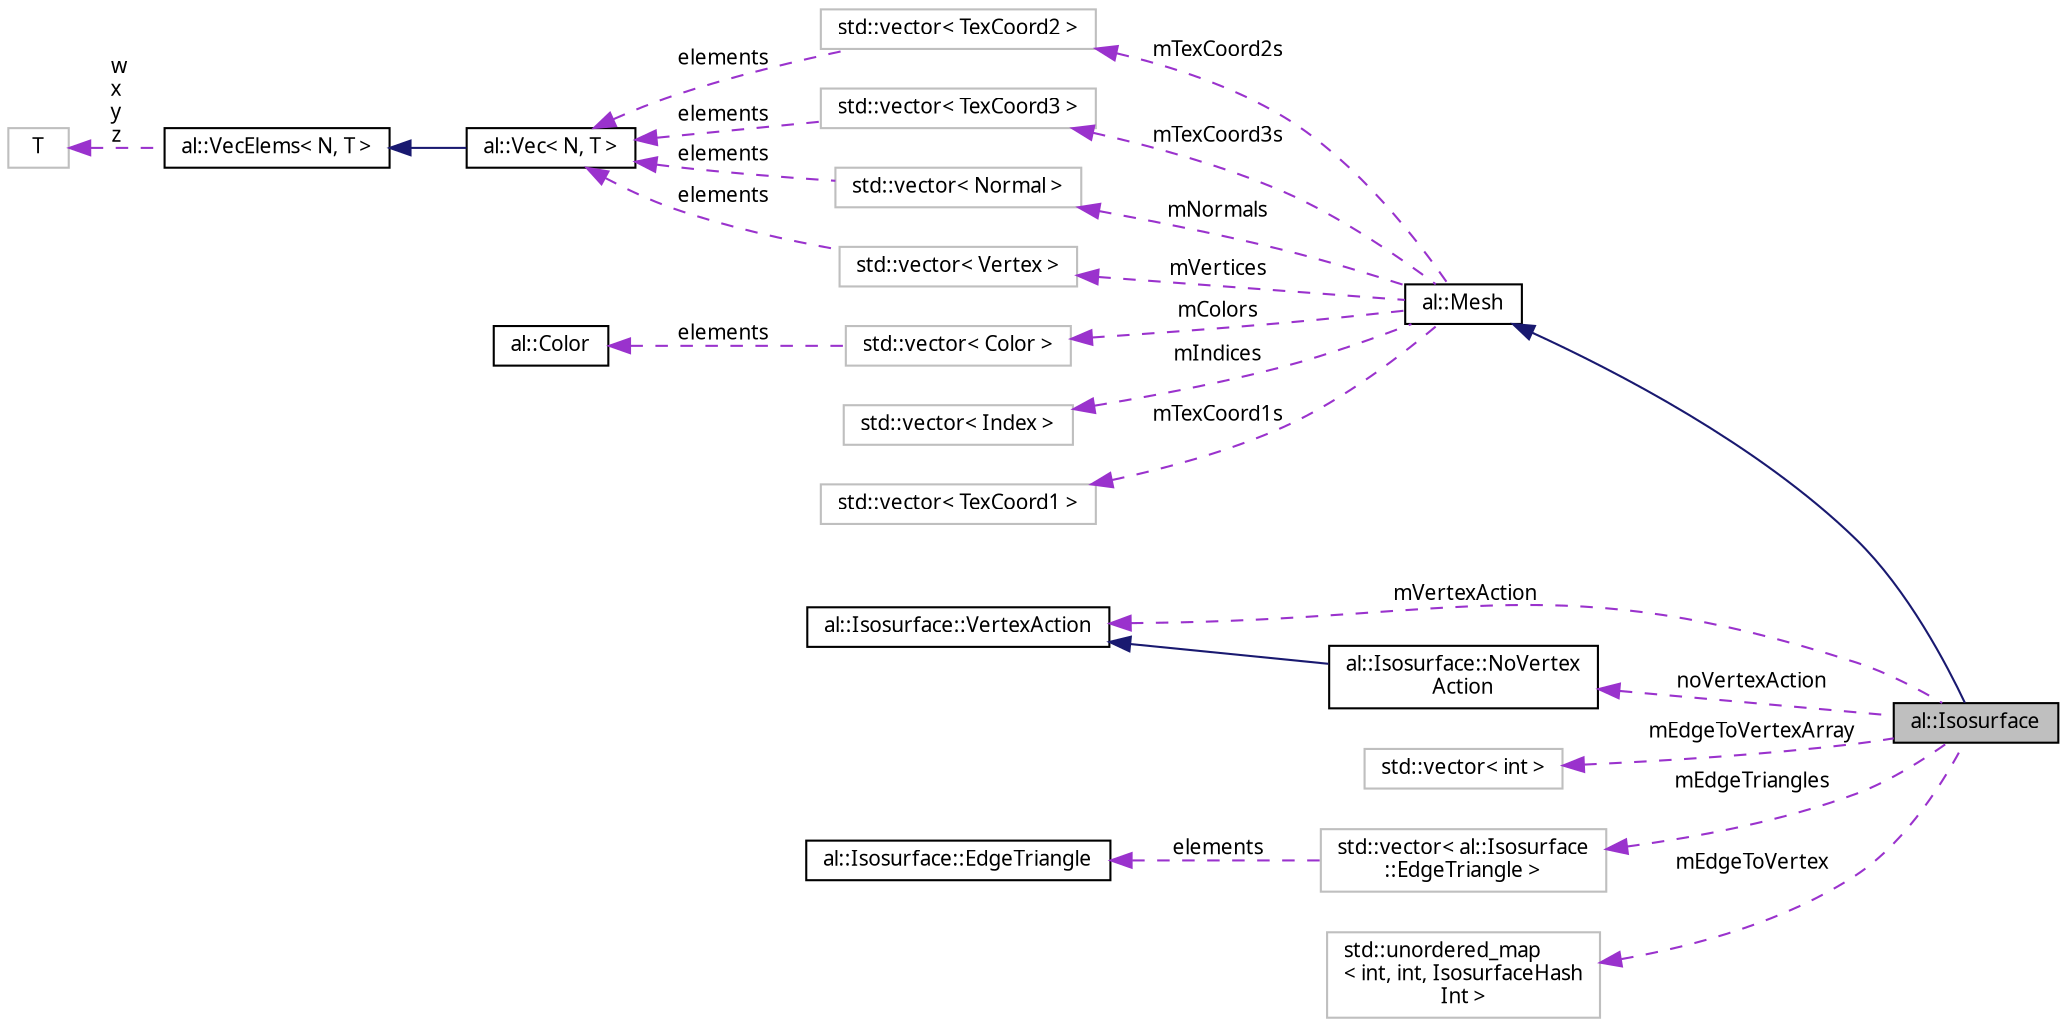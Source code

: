 digraph "al::Isosurface"
{
 // LATEX_PDF_SIZE
  bgcolor="transparent";
  edge [fontname="FreeSans.ttf",fontsize="10",labelfontname="FreeSans.ttf",labelfontsize="10"];
  node [fontname="FreeSans.ttf",fontsize="10",shape=record];
  rankdir="LR";
  Node1 [label="al::Isosurface",height=0.2,width=0.4,color="black", fillcolor="grey75", style="filled", fontcolor="black",tooltip=" "];
  Node2 -> Node1 [dir="back",color="midnightblue",fontsize="10",style="solid",fontname="FreeSans.ttf"];
  Node2 [label="al::Mesh",height=0.2,width=0.4,color="black",URL="$classal_1_1_mesh.html",tooltip="Stores buffers related to rendering graphical objects."];
  Node3 -> Node2 [dir="back",color="darkorchid3",fontsize="10",style="dashed",label=" mTexCoord2s" ,fontname="FreeSans.ttf"];
  Node3 [label="std::vector\< TexCoord2 \>",height=0.2,width=0.4,color="grey75",tooltip=" "];
  Node4 -> Node3 [dir="back",color="darkorchid3",fontsize="10",style="dashed",label=" elements" ,fontname="FreeSans.ttf"];
  Node4 [label="al::Vec\< N, T \>",height=0.2,width=0.4,color="black",URL="$classal_1_1_vec.html",tooltip="Fixed-size n-vector."];
  Node5 -> Node4 [dir="back",color="midnightblue",fontsize="10",style="solid",fontname="FreeSans.ttf"];
  Node5 [label="al::VecElems\< N, T \>",height=0.2,width=0.4,color="black",URL="$structal_1_1_vec_elems.html",tooltip=" "];
  Node6 -> Node5 [dir="back",color="darkorchid3",fontsize="10",style="dashed",label=" w\nx\ny\nz" ,fontname="FreeSans.ttf"];
  Node6 [label="T",height=0.2,width=0.4,color="grey75",tooltip=" "];
  Node7 -> Node2 [dir="back",color="darkorchid3",fontsize="10",style="dashed",label=" mTexCoord3s" ,fontname="FreeSans.ttf"];
  Node7 [label="std::vector\< TexCoord3 \>",height=0.2,width=0.4,color="grey75",tooltip=" "];
  Node4 -> Node7 [dir="back",color="darkorchid3",fontsize="10",style="dashed",label=" elements" ,fontname="FreeSans.ttf"];
  Node8 -> Node2 [dir="back",color="darkorchid3",fontsize="10",style="dashed",label=" mNormals" ,fontname="FreeSans.ttf"];
  Node8 [label="std::vector\< Normal \>",height=0.2,width=0.4,color="grey75",tooltip=" "];
  Node4 -> Node8 [dir="back",color="darkorchid3",fontsize="10",style="dashed",label=" elements" ,fontname="FreeSans.ttf"];
  Node9 -> Node2 [dir="back",color="darkorchid3",fontsize="10",style="dashed",label=" mColors" ,fontname="FreeSans.ttf"];
  Node9 [label="std::vector\< Color \>",height=0.2,width=0.4,color="grey75",tooltip=" "];
  Node10 -> Node9 [dir="back",color="darkorchid3",fontsize="10",style="dashed",label=" elements" ,fontname="FreeSans.ttf"];
  Node10 [label="al::Color",height=0.2,width=0.4,color="black",URL="$structal_1_1_color.html",tooltip=" "];
  Node11 -> Node2 [dir="back",color="darkorchid3",fontsize="10",style="dashed",label=" mIndices" ,fontname="FreeSans.ttf"];
  Node11 [label="std::vector\< Index \>",height=0.2,width=0.4,color="grey75",tooltip=" "];
  Node12 -> Node2 [dir="back",color="darkorchid3",fontsize="10",style="dashed",label=" mTexCoord1s" ,fontname="FreeSans.ttf"];
  Node12 [label="std::vector\< TexCoord1 \>",height=0.2,width=0.4,color="grey75",tooltip=" "];
  Node13 -> Node2 [dir="back",color="darkorchid3",fontsize="10",style="dashed",label=" mVertices" ,fontname="FreeSans.ttf"];
  Node13 [label="std::vector\< Vertex \>",height=0.2,width=0.4,color="grey75",tooltip=" "];
  Node4 -> Node13 [dir="back",color="darkorchid3",fontsize="10",style="dashed",label=" elements" ,fontname="FreeSans.ttf"];
  Node14 -> Node1 [dir="back",color="darkorchid3",fontsize="10",style="dashed",label=" noVertexAction" ,fontname="FreeSans.ttf"];
  Node14 [label="al::Isosurface::NoVertex\lAction",height=0.2,width=0.4,color="black",URL="$structal_1_1_isosurface_1_1_no_vertex_action.html",tooltip=" "];
  Node15 -> Node14 [dir="back",color="midnightblue",fontsize="10",style="solid",fontname="FreeSans.ttf"];
  Node15 [label="al::Isosurface::VertexAction",height=0.2,width=0.4,color="black",URL="$structal_1_1_isosurface_1_1_vertex_action.html",tooltip=" "];
  Node15 -> Node1 [dir="back",color="darkorchid3",fontsize="10",style="dashed",label=" mVertexAction" ,fontname="FreeSans.ttf"];
  Node16 -> Node1 [dir="back",color="darkorchid3",fontsize="10",style="dashed",label=" mEdgeToVertexArray" ,fontname="FreeSans.ttf"];
  Node16 [label="std::vector\< int \>",height=0.2,width=0.4,color="grey75",tooltip=" "];
  Node17 -> Node1 [dir="back",color="darkorchid3",fontsize="10",style="dashed",label=" mEdgeTriangles" ,fontname="FreeSans.ttf"];
  Node17 [label="std::vector\< al::Isosurface\l::EdgeTriangle \>",height=0.2,width=0.4,color="grey75",tooltip=" "];
  Node18 -> Node17 [dir="back",color="darkorchid3",fontsize="10",style="dashed",label=" elements" ,fontname="FreeSans.ttf"];
  Node18 [label="al::Isosurface::EdgeTriangle",height=0.2,width=0.4,color="black",URL="$structal_1_1_isosurface_1_1_edge_triangle.html",tooltip=" "];
  Node19 -> Node1 [dir="back",color="darkorchid3",fontsize="10",style="dashed",label=" mEdgeToVertex" ,fontname="FreeSans.ttf"];
  Node19 [label="std::unordered_map\l\< int, int, IsosurfaceHash\lInt \>",height=0.2,width=0.4,color="grey75",tooltip=" "];
}
